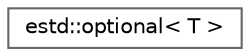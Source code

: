 digraph "Graphical Class Hierarchy"
{
 // LATEX_PDF_SIZE
  bgcolor="transparent";
  edge [fontname=Helvetica,fontsize=10,labelfontname=Helvetica,labelfontsize=10];
  node [fontname=Helvetica,fontsize=10,shape=box,height=0.2,width=0.4];
  rankdir="LR";
  Node0 [id="Node000000",label="estd::optional\< T \>",height=0.2,width=0.4,color="grey40", fillcolor="white", style="filled",URL="$da/df5/classestd_1_1optional.html",tooltip=" "];
}
